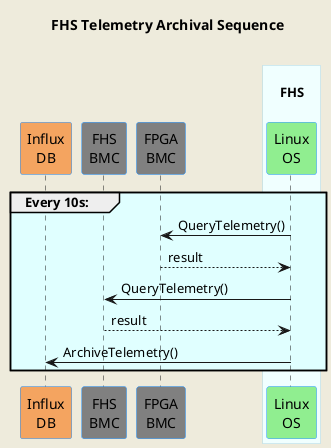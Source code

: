 @startuml
'https://plantuml.com/sequence-diagram
skinparam backgroundColor #EEEBDC
skinparam sequence {
ParticipantBorderColor DodgerBlue
ParticipantBackgroundColor DeepSkyBlue
ActorBorderColor DarkGreen
ActorBackgroundColor Green
BoxBorderColor LightBlue
BoxBackgroundColor #F0FFFF
}
skinparam collections {
  BackGroundColor LightBlue
  BorderColor DodgerBlue
}
skinparam database {
  BackgroundColor LightGreen
  BorderColor DarkGreen
}
title FHS Telemetry Archival Sequence\n

participant "Influx\nDB" as inf #SandyBrown
participant "FHS\nBMC" as fhs_bmc #Grey
participant "FPGA\nBMC" as fpga_bmc #Grey
box "\nFHS\n"
  participant "Linux\nOS" as os #LightGreen

end box

group #LightCyan Every 10s:
  os            ->  fpga_bmc    : QueryTelemetry()
  fpga_bmc     -->  os          : result

  os            ->  fhs_bmc     : QueryTelemetry()
  fhs_bmc      -->  os          : result
  os            ->  inf         : ArchiveTelemetry()
end group

@enduml